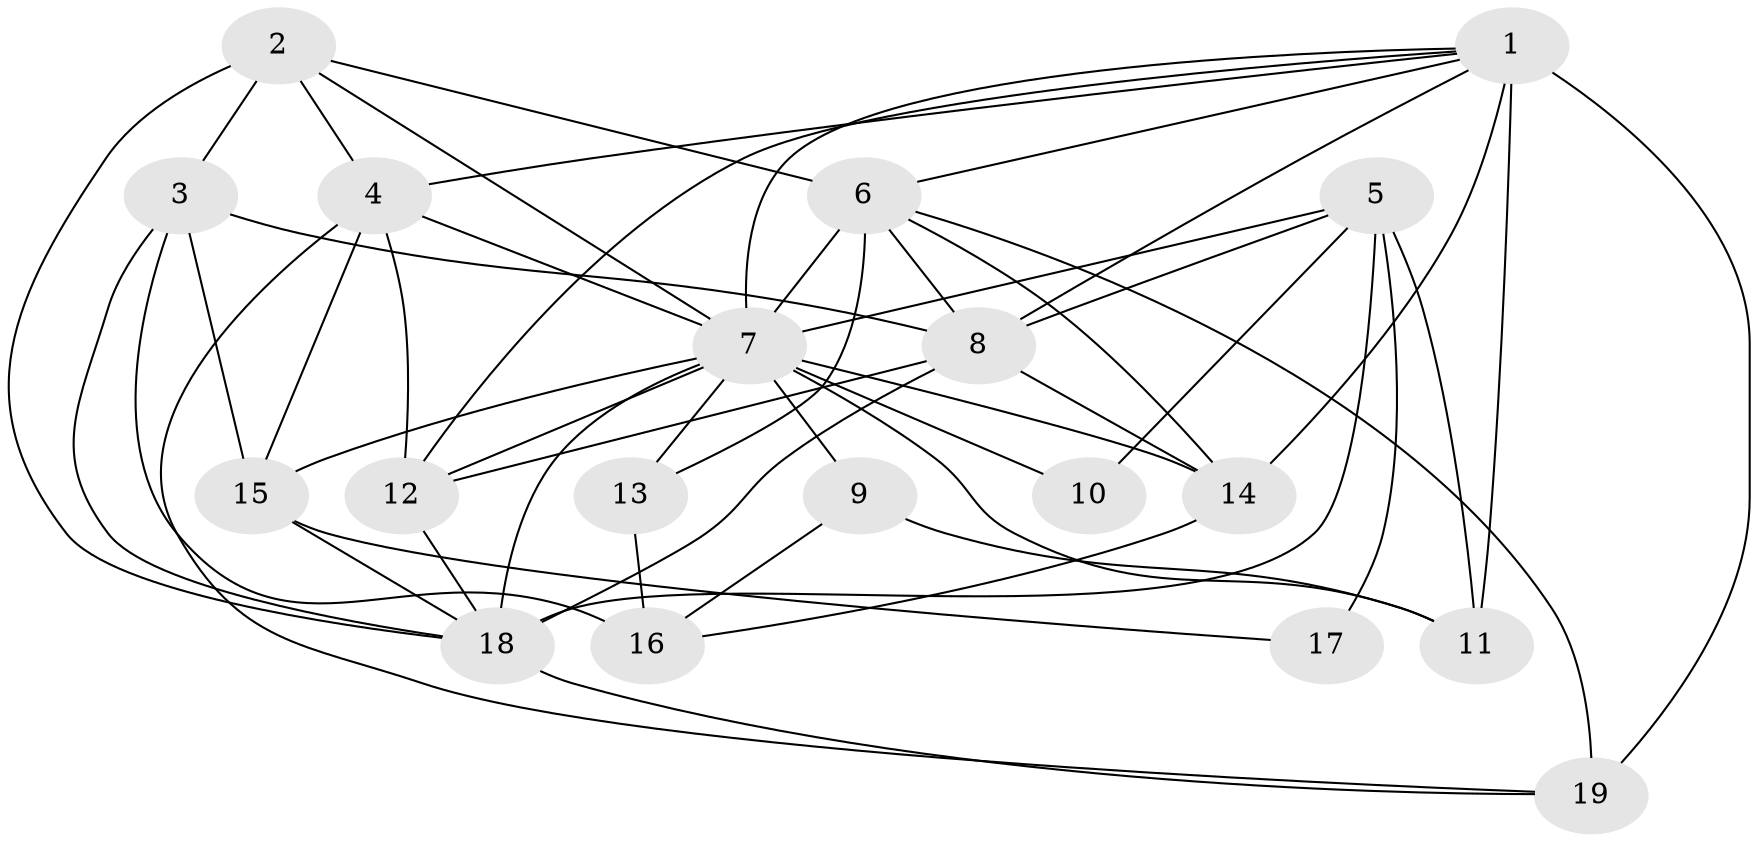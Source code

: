 // original degree distribution, {3: 0.27419354838709675, 5: 0.20967741935483872, 4: 0.3064516129032258, 7: 0.03225806451612903, 2: 0.11290322580645161, 6: 0.03225806451612903, 8: 0.03225806451612903}
// Generated by graph-tools (version 1.1) at 2025/51/03/04/25 22:51:15]
// undirected, 19 vertices, 51 edges
graph export_dot {
  node [color=gray90,style=filled];
  1;
  2;
  3;
  4;
  5;
  6;
  7;
  8;
  9;
  10;
  11;
  12;
  13;
  14;
  15;
  16;
  17;
  18;
  19;
  1 -- 4 [weight=1.0];
  1 -- 6 [weight=1.0];
  1 -- 7 [weight=1.0];
  1 -- 8 [weight=1.0];
  1 -- 11 [weight=2.0];
  1 -- 12 [weight=1.0];
  1 -- 14 [weight=3.0];
  1 -- 19 [weight=3.0];
  2 -- 3 [weight=1.0];
  2 -- 4 [weight=1.0];
  2 -- 6 [weight=1.0];
  2 -- 7 [weight=1.0];
  2 -- 18 [weight=2.0];
  3 -- 8 [weight=1.0];
  3 -- 15 [weight=1.0];
  3 -- 16 [weight=2.0];
  3 -- 18 [weight=1.0];
  4 -- 7 [weight=2.0];
  4 -- 12 [weight=1.0];
  4 -- 15 [weight=3.0];
  4 -- 19 [weight=1.0];
  5 -- 7 [weight=1.0];
  5 -- 8 [weight=1.0];
  5 -- 10 [weight=1.0];
  5 -- 11 [weight=1.0];
  5 -- 17 [weight=3.0];
  5 -- 18 [weight=1.0];
  6 -- 7 [weight=2.0];
  6 -- 8 [weight=1.0];
  6 -- 13 [weight=1.0];
  6 -- 14 [weight=1.0];
  6 -- 19 [weight=1.0];
  7 -- 9 [weight=1.0];
  7 -- 10 [weight=3.0];
  7 -- 11 [weight=2.0];
  7 -- 12 [weight=1.0];
  7 -- 13 [weight=1.0];
  7 -- 14 [weight=1.0];
  7 -- 15 [weight=3.0];
  7 -- 18 [weight=2.0];
  8 -- 12 [weight=1.0];
  8 -- 14 [weight=1.0];
  8 -- 18 [weight=1.0];
  9 -- 11 [weight=1.0];
  9 -- 16 [weight=1.0];
  12 -- 18 [weight=1.0];
  13 -- 16 [weight=1.0];
  14 -- 16 [weight=1.0];
  15 -- 17 [weight=1.0];
  15 -- 18 [weight=1.0];
  18 -- 19 [weight=2.0];
}
